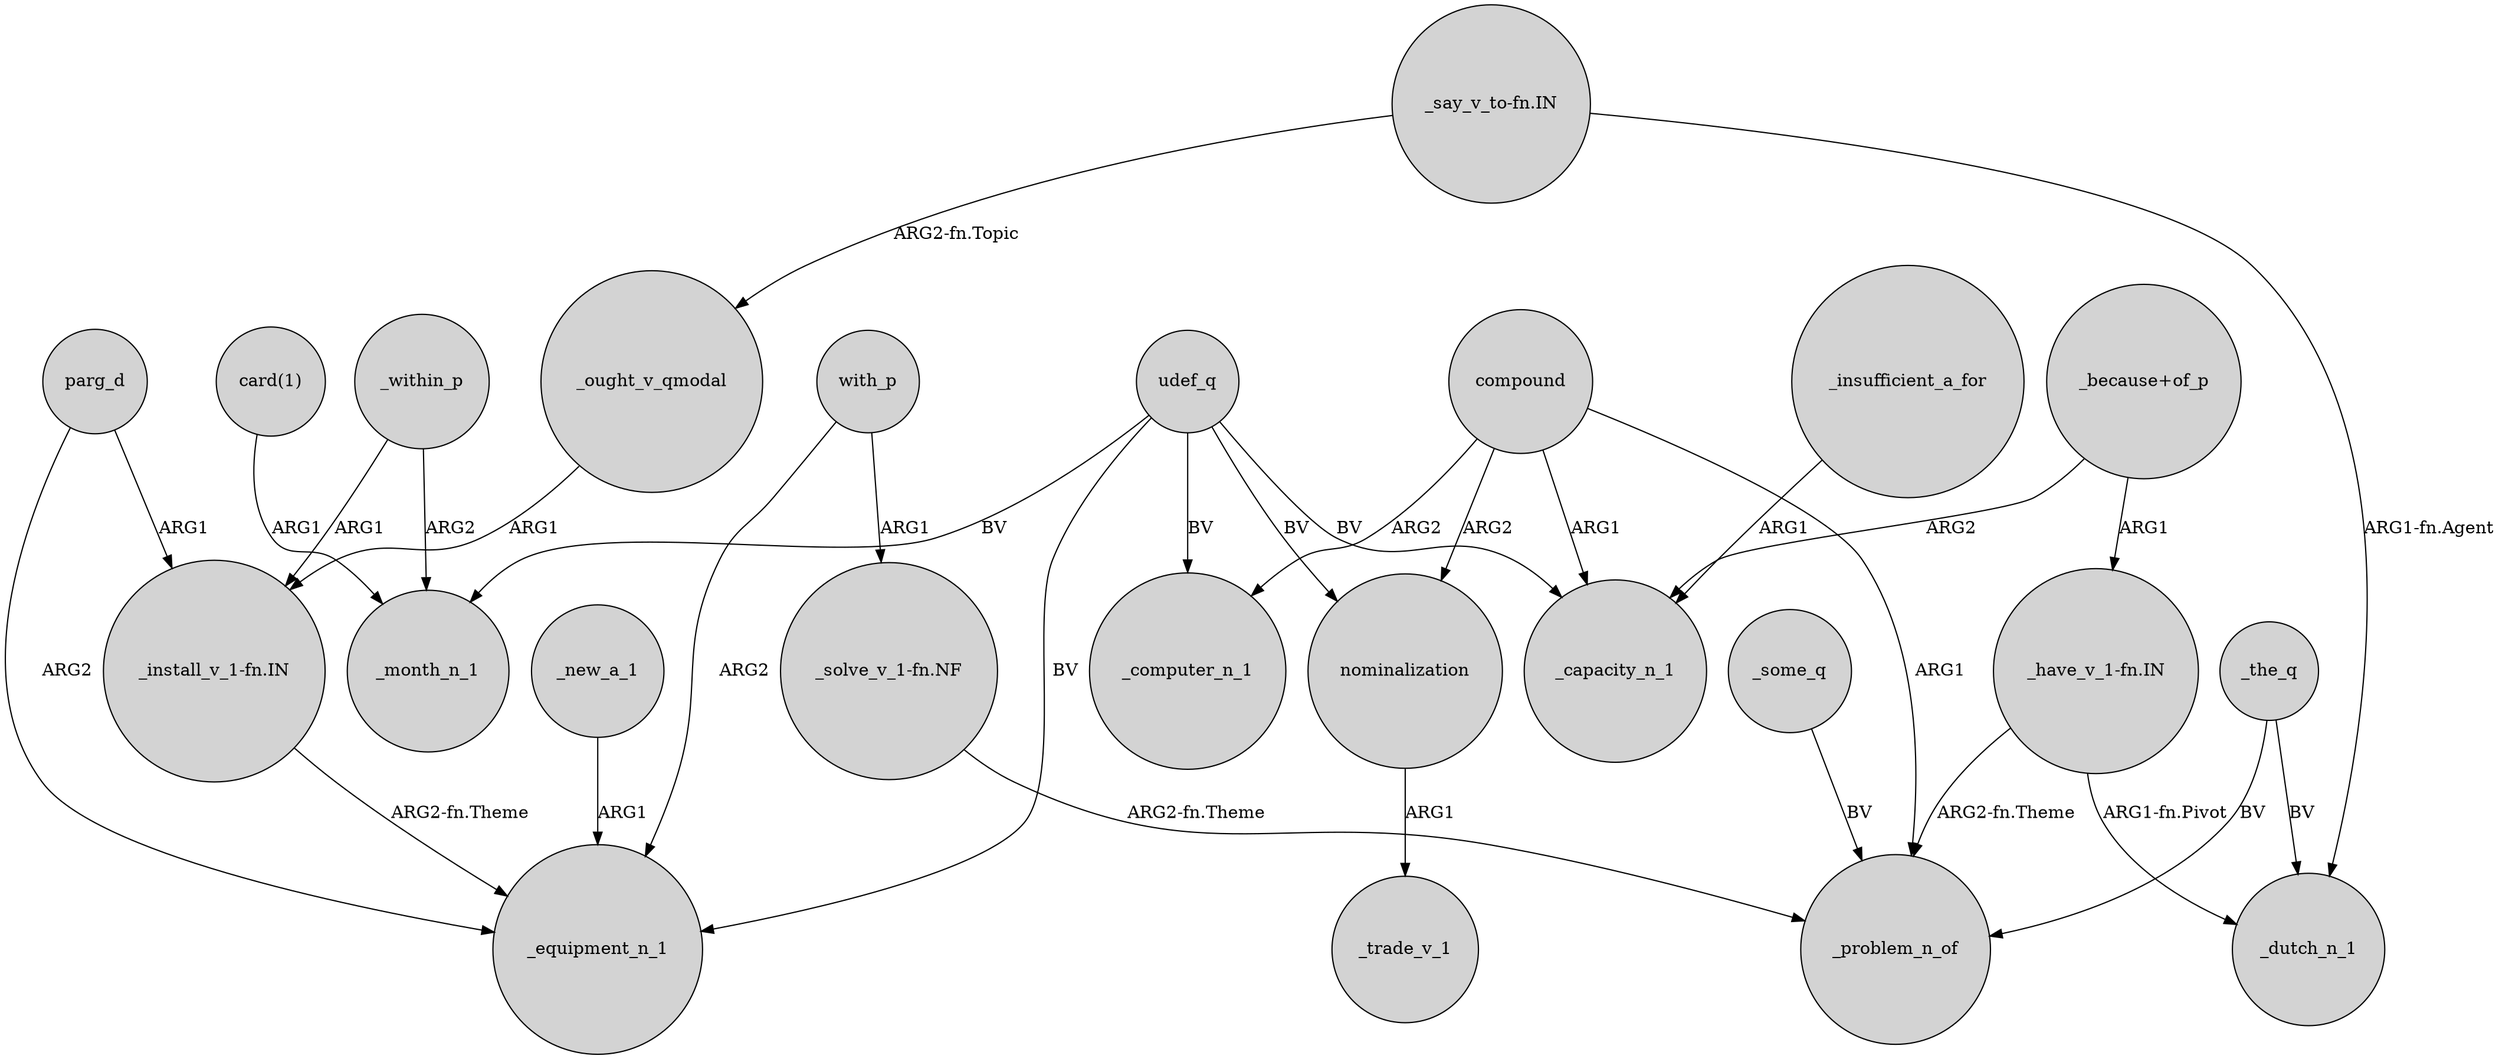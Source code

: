 digraph {
	node [shape=circle style=filled]
	compound -> _capacity_n_1 [label=ARG1]
	"_say_v_to-fn.IN" -> _dutch_n_1 [label="ARG1-fn.Agent"]
	udef_q -> _equipment_n_1 [label=BV]
	parg_d -> "_install_v_1-fn.IN" [label=ARG1]
	with_p -> _equipment_n_1 [label=ARG2]
	"_say_v_to-fn.IN" -> _ought_v_qmodal [label="ARG2-fn.Topic"]
	udef_q -> _capacity_n_1 [label=BV]
	_the_q -> _problem_n_of [label=BV]
	"_have_v_1-fn.IN" -> _problem_n_of [label="ARG2-fn.Theme"]
	"card(1)" -> _month_n_1 [label=ARG1]
	compound -> nominalization [label=ARG2]
	nominalization -> _trade_v_1 [label=ARG1]
	udef_q -> _month_n_1 [label=BV]
	_within_p -> "_install_v_1-fn.IN" [label=ARG1]
	udef_q -> _computer_n_1 [label=BV]
	compound -> _computer_n_1 [label=ARG2]
	_within_p -> _month_n_1 [label=ARG2]
	_some_q -> _problem_n_of [label=BV]
	_ought_v_qmodal -> "_install_v_1-fn.IN" [label=ARG1]
	"_because+of_p" -> _capacity_n_1 [label=ARG2]
	parg_d -> _equipment_n_1 [label=ARG2]
	compound -> _problem_n_of [label=ARG1]
	_the_q -> _dutch_n_1 [label=BV]
	"_have_v_1-fn.IN" -> _dutch_n_1 [label="ARG1-fn.Pivot"]
	"_install_v_1-fn.IN" -> _equipment_n_1 [label="ARG2-fn.Theme"]
	_new_a_1 -> _equipment_n_1 [label=ARG1]
	udef_q -> nominalization [label=BV]
	_insufficient_a_for -> _capacity_n_1 [label=ARG1]
	"_solve_v_1-fn.NF" -> _problem_n_of [label="ARG2-fn.Theme"]
	"_because+of_p" -> "_have_v_1-fn.IN" [label=ARG1]
	with_p -> "_solve_v_1-fn.NF" [label=ARG1]
}
